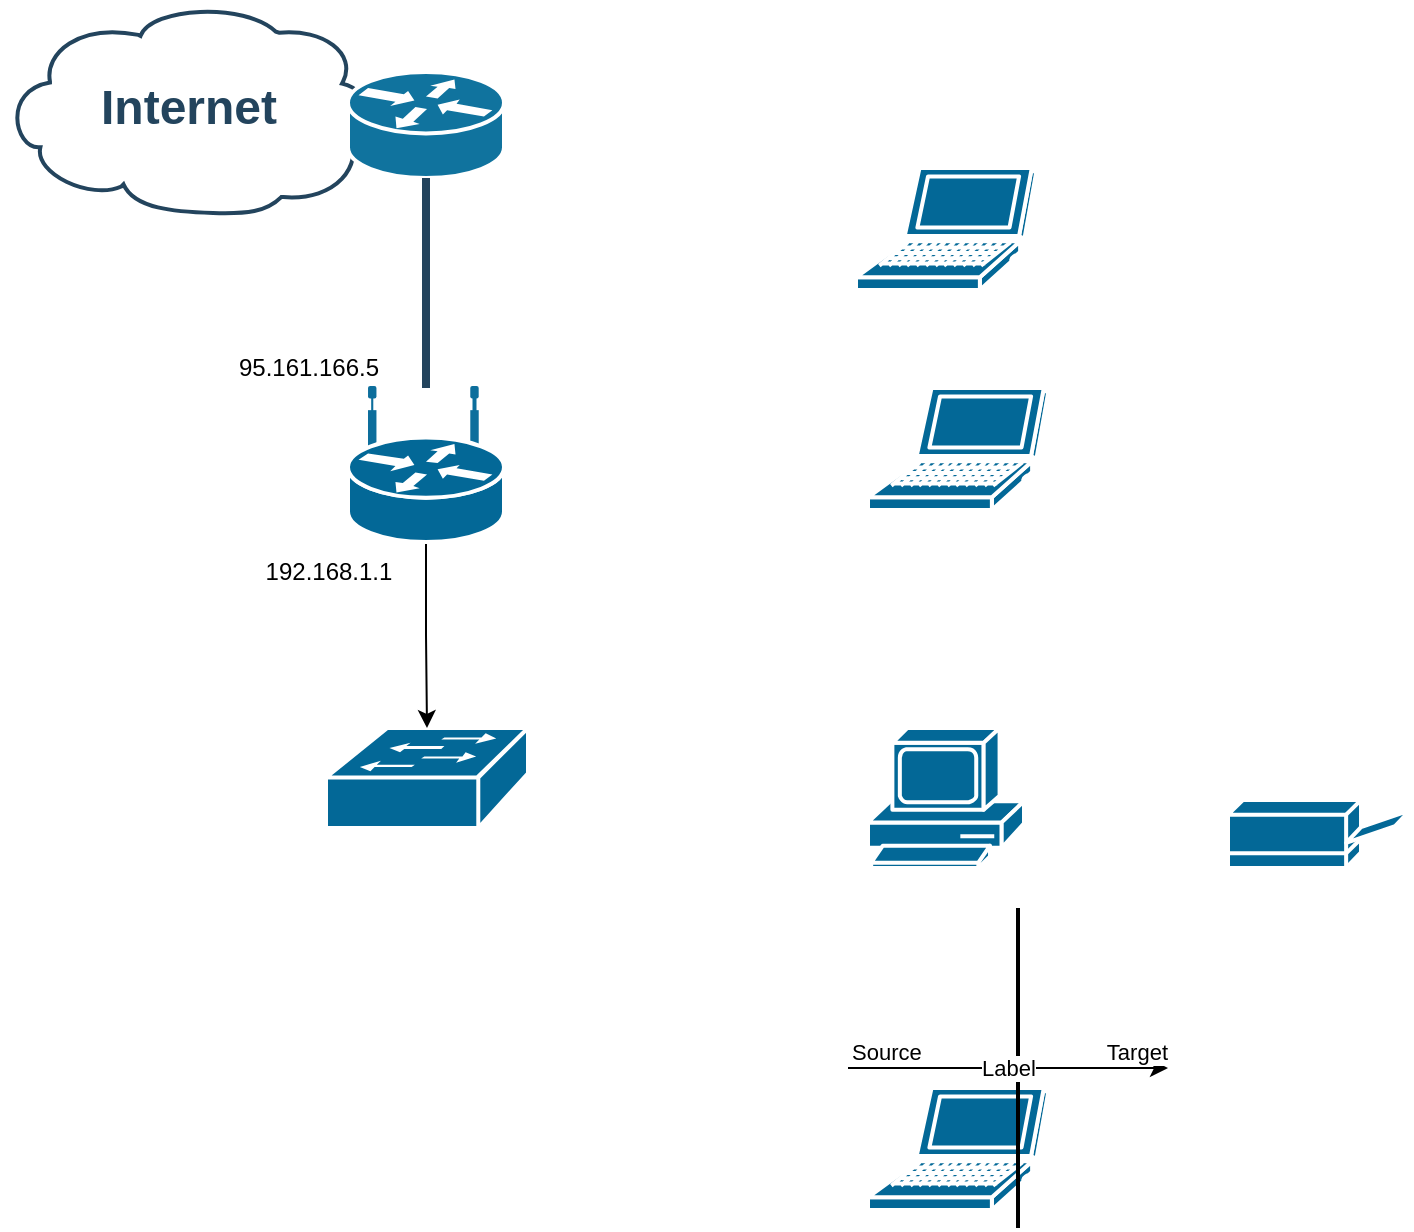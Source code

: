 <mxfile version="15.8.6" type="gitlab">
  <diagram id="6a731a19-8d31-9384-78a2-239565b7b9f0" name="Page-1">
    <mxGraphModel dx="135" dy="569" grid="1" gridSize="10" guides="1" tooltips="1" connect="1" arrows="1" fold="1" page="1" pageScale="1" pageWidth="827" pageHeight="1169" background="none" math="0" shadow="0">
      <root>
        <mxCell id="0" />
        <mxCell id="1" parent="0" />
        <mxCell id="2109" value="Internet" style="shape=mxgraph.cisco.storage.cloud;html=1;dashed=0;strokeColor=#23445D;fillColor=#ffffff;strokeWidth=2;fontFamily=Helvetica;fontSize=24;fontColor=#23445D;align=center;fontStyle=1" parent="1" vertex="1">
          <mxGeometry x="847" y="87" width="186" height="106" as="geometry" />
        </mxCell>
        <mxCell id="2138" value="" style="shape=mxgraph.cisco.routers.router;html=1;dashed=0;fillColor=#10739E;strokeColor=#ffffff;strokeWidth=2;verticalLabelPosition=bottom;verticalAlign=top;fontFamily=Helvetica;fontSize=36;fontColor=#FFB366" parent="1" vertex="1">
          <mxGeometry x="1020" y="122" width="78" height="53" as="geometry" />
        </mxCell>
        <mxCell id="2170" value="" style="elbow=horizontal;endArrow=none;html=1;strokeColor=#23445D;endFill=0;strokeWidth=4;rounded=1" parent="1" source="ANYiD-CB2NVmBkxmMtzJ-2258" target="2138" edge="1">
          <mxGeometry width="100" height="100" relative="1" as="geometry">
            <mxPoint x="1207.831" y="252" as="sourcePoint" />
            <mxPoint x="1210.278" y="240.083" as="targetPoint" />
          </mxGeometry>
        </mxCell>
        <mxCell id="ANYiD-CB2NVmBkxmMtzJ-2257" value="" style="shape=mxgraph.cisco.switches.workgroup_switch;sketch=0;html=1;pointerEvents=1;dashed=0;fillColor=#036897;strokeColor=#ffffff;strokeWidth=2;verticalLabelPosition=bottom;verticalAlign=top;align=center;outlineConnect=0;" vertex="1" parent="1">
          <mxGeometry x="1009" y="450" width="101" height="50" as="geometry" />
        </mxCell>
        <mxCell id="ANYiD-CB2NVmBkxmMtzJ-2269" value="" style="edgeStyle=orthogonalEdgeStyle;rounded=0;orthogonalLoop=1;jettySize=auto;html=1;" edge="1" parent="1" source="ANYiD-CB2NVmBkxmMtzJ-2258" target="ANYiD-CB2NVmBkxmMtzJ-2257">
          <mxGeometry relative="1" as="geometry" />
        </mxCell>
        <mxCell id="ANYiD-CB2NVmBkxmMtzJ-2258" value="" style="shape=mxgraph.cisco.routers.wireless_router;sketch=0;html=1;pointerEvents=1;dashed=0;fillColor=#036897;strokeColor=#ffffff;strokeWidth=2;verticalLabelPosition=bottom;verticalAlign=top;align=center;outlineConnect=0;" vertex="1" parent="1">
          <mxGeometry x="1020.001" y="280" width="78" height="77" as="geometry" />
        </mxCell>
        <mxCell id="ANYiD-CB2NVmBkxmMtzJ-2259" value="" style="shape=mxgraph.cisco.computers_and_peripherals.laptop;sketch=0;html=1;pointerEvents=1;dashed=0;fillColor=#036897;strokeColor=#ffffff;strokeWidth=2;verticalLabelPosition=bottom;verticalAlign=top;align=center;outlineConnect=0;" vertex="1" parent="1">
          <mxGeometry x="1274" y="170" width="90" height="61" as="geometry" />
        </mxCell>
        <mxCell id="ANYiD-CB2NVmBkxmMtzJ-2260" value="" style="shape=mxgraph.cisco.computers_and_peripherals.printer;sketch=0;html=1;pointerEvents=1;dashed=0;fillColor=#036897;strokeColor=#ffffff;strokeWidth=2;verticalLabelPosition=bottom;verticalAlign=top;align=center;outlineConnect=0;" vertex="1" parent="1">
          <mxGeometry x="1460" y="486" width="91" height="34" as="geometry" />
        </mxCell>
        <mxCell id="ANYiD-CB2NVmBkxmMtzJ-2261" value="" style="shape=mxgraph.cisco.computers_and_peripherals.pc;sketch=0;html=1;pointerEvents=1;dashed=0;fillColor=#036897;strokeColor=#ffffff;strokeWidth=2;verticalLabelPosition=bottom;verticalAlign=top;align=center;outlineConnect=0;" vertex="1" parent="1">
          <mxGeometry x="1280" y="450" width="78" height="70" as="geometry" />
        </mxCell>
        <mxCell id="ANYiD-CB2NVmBkxmMtzJ-2262" value="" style="shape=mxgraph.cisco.computers_and_peripherals.laptop;sketch=0;html=1;pointerEvents=1;dashed=0;fillColor=#036897;strokeColor=#ffffff;strokeWidth=2;verticalLabelPosition=bottom;verticalAlign=top;align=center;outlineConnect=0;" vertex="1" parent="1">
          <mxGeometry x="1280" y="280" width="90" height="61" as="geometry" />
        </mxCell>
        <mxCell id="ANYiD-CB2NVmBkxmMtzJ-2263" value="" style="shape=mxgraph.cisco.computers_and_peripherals.laptop;sketch=0;html=1;pointerEvents=1;dashed=0;fillColor=#036897;strokeColor=#ffffff;strokeWidth=2;verticalLabelPosition=bottom;verticalAlign=top;align=center;outlineConnect=0;" vertex="1" parent="1">
          <mxGeometry x="1280" y="630" width="90" height="61" as="geometry" />
        </mxCell>
        <mxCell id="ANYiD-CB2NVmBkxmMtzJ-2264" value="" style="line;strokeWidth=2;direction=south;html=1;" vertex="1" parent="1">
          <mxGeometry x="1350" y="540" width="10" height="160" as="geometry" />
        </mxCell>
        <mxCell id="ANYiD-CB2NVmBkxmMtzJ-2265" value="" style="endArrow=classic;html=1;rounded=0;" edge="1" parent="1">
          <mxGeometry relative="1" as="geometry">
            <mxPoint x="1270" y="620" as="sourcePoint" />
            <mxPoint x="1430" y="620" as="targetPoint" />
          </mxGeometry>
        </mxCell>
        <mxCell id="ANYiD-CB2NVmBkxmMtzJ-2266" value="Label" style="edgeLabel;resizable=0;html=1;align=center;verticalAlign=middle;" connectable="0" vertex="1" parent="ANYiD-CB2NVmBkxmMtzJ-2265">
          <mxGeometry relative="1" as="geometry" />
        </mxCell>
        <mxCell id="ANYiD-CB2NVmBkxmMtzJ-2267" value="Source" style="edgeLabel;resizable=0;html=1;align=left;verticalAlign=bottom;" connectable="0" vertex="1" parent="ANYiD-CB2NVmBkxmMtzJ-2265">
          <mxGeometry x="-1" relative="1" as="geometry" />
        </mxCell>
        <mxCell id="ANYiD-CB2NVmBkxmMtzJ-2268" value="Target" style="edgeLabel;resizable=0;html=1;align=right;verticalAlign=bottom;" connectable="0" vertex="1" parent="ANYiD-CB2NVmBkxmMtzJ-2265">
          <mxGeometry x="1" relative="1" as="geometry" />
        </mxCell>
        <mxCell id="ANYiD-CB2NVmBkxmMtzJ-2270" value="192.168.1.1" style="text;html=1;align=center;verticalAlign=middle;resizable=0;points=[];autosize=1;strokeColor=none;fillColor=none;" vertex="1" parent="1">
          <mxGeometry x="970" y="362" width="80" height="20" as="geometry" />
        </mxCell>
        <mxCell id="ANYiD-CB2NVmBkxmMtzJ-2272" value="95.161.166.5" style="text;html=1;align=center;verticalAlign=middle;resizable=0;points=[];autosize=1;strokeColor=none;fillColor=none;" vertex="1" parent="1">
          <mxGeometry x="955" y="260" width="90" height="20" as="geometry" />
        </mxCell>
      </root>
    </mxGraphModel>
  </diagram>
</mxfile>
